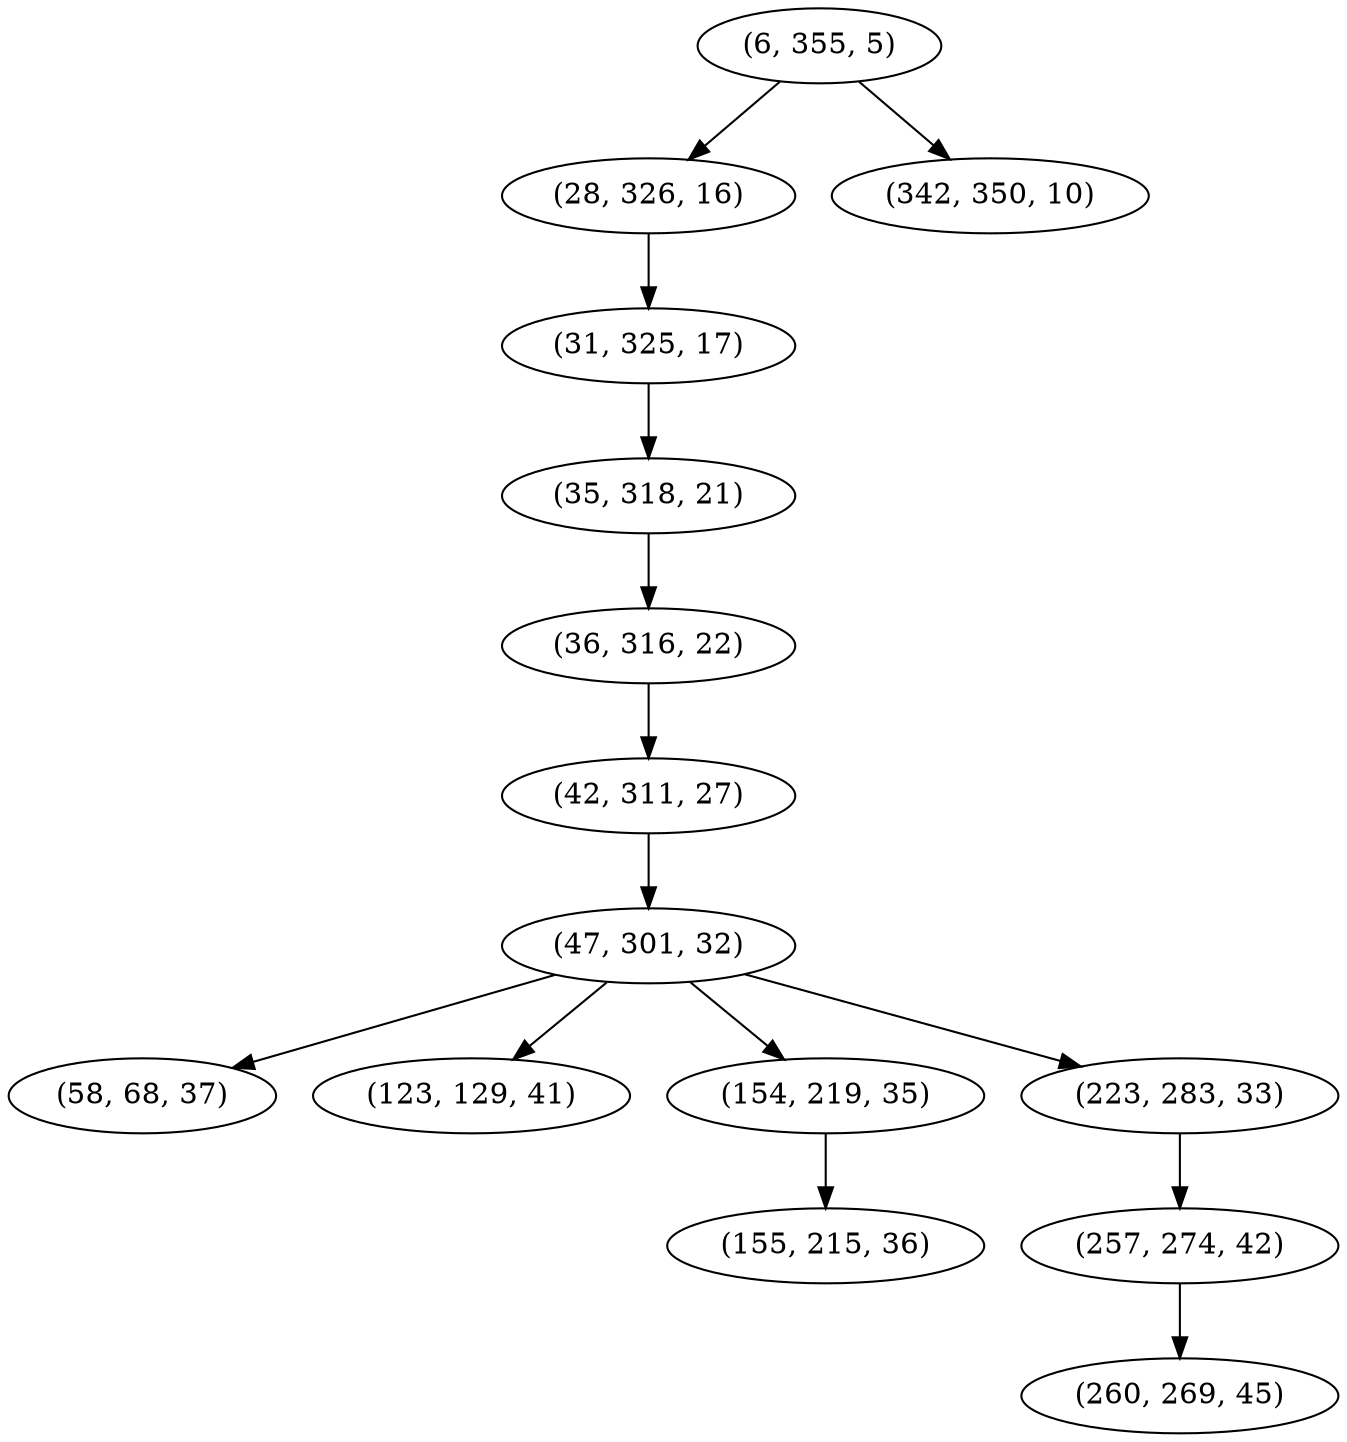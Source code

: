digraph tree {
    "(6, 355, 5)";
    "(28, 326, 16)";
    "(31, 325, 17)";
    "(35, 318, 21)";
    "(36, 316, 22)";
    "(42, 311, 27)";
    "(47, 301, 32)";
    "(58, 68, 37)";
    "(123, 129, 41)";
    "(154, 219, 35)";
    "(155, 215, 36)";
    "(223, 283, 33)";
    "(257, 274, 42)";
    "(260, 269, 45)";
    "(342, 350, 10)";
    "(6, 355, 5)" -> "(28, 326, 16)";
    "(6, 355, 5)" -> "(342, 350, 10)";
    "(28, 326, 16)" -> "(31, 325, 17)";
    "(31, 325, 17)" -> "(35, 318, 21)";
    "(35, 318, 21)" -> "(36, 316, 22)";
    "(36, 316, 22)" -> "(42, 311, 27)";
    "(42, 311, 27)" -> "(47, 301, 32)";
    "(47, 301, 32)" -> "(58, 68, 37)";
    "(47, 301, 32)" -> "(123, 129, 41)";
    "(47, 301, 32)" -> "(154, 219, 35)";
    "(47, 301, 32)" -> "(223, 283, 33)";
    "(154, 219, 35)" -> "(155, 215, 36)";
    "(223, 283, 33)" -> "(257, 274, 42)";
    "(257, 274, 42)" -> "(260, 269, 45)";
}

